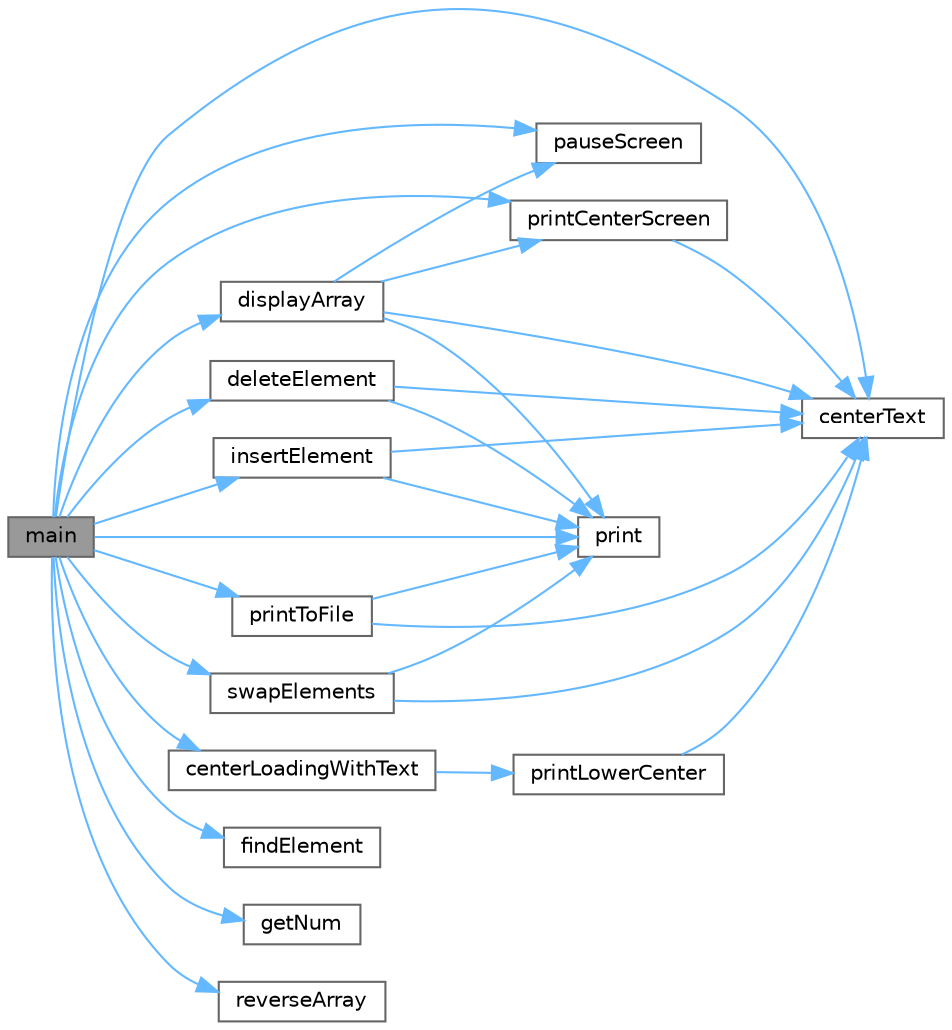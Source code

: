 digraph "main"
{
 // LATEX_PDF_SIZE
  bgcolor="transparent";
  edge [fontname=Helvetica,fontsize=10,labelfontname=Helvetica,labelfontsize=10];
  node [fontname=Helvetica,fontsize=10,shape=box,height=0.2,width=0.4];
  rankdir="LR";
  Node1 [id="Node000001",label="main",height=0.2,width=0.4,color="gray40", fillcolor="grey60", style="filled", fontcolor="black",tooltip=" "];
  Node1 -> Node2 [id="edge1_Node000001_Node000002",color="steelblue1",style="solid",tooltip=" "];
  Node2 [id="Node000002",label="centerLoadingWithText",height=0.2,width=0.4,color="grey40", fillcolor="white", style="filled",URL="$alternative_8cpp.html#a64483af96ab551ae4f66d339789b3f74",tooltip="Center loading animation with text."];
  Node2 -> Node3 [id="edge2_Node000002_Node000003",color="steelblue1",style="solid",tooltip=" "];
  Node3 [id="Node000003",label="printLowerCenter",height=0.2,width=0.4,color="grey40", fillcolor="white", style="filled",URL="$consoleprint_8h.html#ae43d4d13aaaf43851bd601eed82fc95c",tooltip="Print the text in the center horizontally and lower vertically of the terminal."];
  Node3 -> Node4 [id="edge3_Node000003_Node000004",color="steelblue1",style="solid",tooltip=" "];
  Node4 [id="Node000004",label="centerText",height=0.2,width=0.4,color="grey40", fillcolor="white", style="filled",URL="$consoleprint_8h.html#a189c97b2b7bb15c3f651d4c759f57620",tooltip="Center the text in the terminal."];
  Node1 -> Node4 [id="edge4_Node000001_Node000004",color="steelblue1",style="solid",tooltip=" "];
  Node1 -> Node5 [id="edge5_Node000001_Node000005",color="steelblue1",style="solid",tooltip=" "];
  Node5 [id="Node000005",label="deleteElement",height=0.2,width=0.4,color="grey40", fillcolor="white", style="filled",URL="$alternative_8cpp.html#acc369601e2ff697e3e0c3af9077f91ff",tooltip="delete an element at a given position"];
  Node5 -> Node4 [id="edge6_Node000005_Node000004",color="steelblue1",style="solid",tooltip=" "];
  Node5 -> Node6 [id="edge7_Node000005_Node000006",color="steelblue1",style="solid",tooltip=" "];
  Node6 [id="Node000006",label="print",height=0.2,width=0.4,color="grey40", fillcolor="white", style="filled",URL="$print_8h.html#af04078888e447f948566919c3858fe47",tooltip="print the value to the console with new line at the end"];
  Node1 -> Node7 [id="edge8_Node000001_Node000007",color="steelblue1",style="solid",tooltip=" "];
  Node7 [id="Node000007",label="displayArray",height=0.2,width=0.4,color="grey40", fillcolor="white", style="filled",URL="$alternative_8cpp.html#aa85b538c6b430f28a30a213baf5087d9",tooltip="Display the array contents."];
  Node7 -> Node4 [id="edge9_Node000007_Node000004",color="steelblue1",style="solid",tooltip=" "];
  Node7 -> Node8 [id="edge10_Node000007_Node000008",color="steelblue1",style="solid",tooltip=" "];
  Node8 [id="Node000008",label="pauseScreen",height=0.2,width=0.4,color="grey40", fillcolor="white", style="filled",URL="$handlepause_8h.html#aa2dfe82c1a9b8abacbe2f709c3cdafac",tooltip="pauses the screen and waits for user to press enter"];
  Node7 -> Node6 [id="edge11_Node000007_Node000006",color="steelblue1",style="solid",tooltip=" "];
  Node7 -> Node9 [id="edge12_Node000007_Node000009",color="steelblue1",style="solid",tooltip=" "];
  Node9 [id="Node000009",label="printCenterScreen",height=0.2,width=0.4,color="grey40", fillcolor="white", style="filled",URL="$consoleprint_8h.html#a25532492afc1e7cd67ad5fda5ccb5b9f",tooltip="Print the text in the center of the terminal."];
  Node9 -> Node4 [id="edge13_Node000009_Node000004",color="steelblue1",style="solid",tooltip=" "];
  Node1 -> Node10 [id="edge14_Node000001_Node000010",color="steelblue1",style="solid",tooltip=" "];
  Node10 [id="Node000010",label="findElement",height=0.2,width=0.4,color="grey40", fillcolor="white", style="filled",URL="$alternative_8cpp.html#ad2115b1416ce83821f829c7e510c0386",tooltip="Find an element in the array."];
  Node1 -> Node11 [id="edge15_Node000001_Node000011",color="steelblue1",style="solid",tooltip=" "];
  Node11 [id="Node000011",label="getNum",height=0.2,width=0.4,color="grey40", fillcolor="white", style="filled",URL="$snippets_8h.html#a9b061d9d3d742b1dc8f68e17377383bb",tooltip=" "];
  Node1 -> Node12 [id="edge16_Node000001_Node000012",color="steelblue1",style="solid",tooltip=" "];
  Node12 [id="Node000012",label="insertElement",height=0.2,width=0.4,color="grey40", fillcolor="white", style="filled",URL="$alternative_8cpp.html#aab382ddee73c6b98a146f3df5b13b4ad",tooltip="Insert an element at a given position."];
  Node12 -> Node4 [id="edge17_Node000012_Node000004",color="steelblue1",style="solid",tooltip=" "];
  Node12 -> Node6 [id="edge18_Node000012_Node000006",color="steelblue1",style="solid",tooltip=" "];
  Node1 -> Node8 [id="edge19_Node000001_Node000008",color="steelblue1",style="solid",tooltip=" "];
  Node1 -> Node6 [id="edge20_Node000001_Node000006",color="steelblue1",style="solid",tooltip=" "];
  Node1 -> Node9 [id="edge21_Node000001_Node000009",color="steelblue1",style="solid",tooltip=" "];
  Node1 -> Node13 [id="edge22_Node000001_Node000013",color="steelblue1",style="solid",tooltip=" "];
  Node13 [id="Node000013",label="printToFile",height=0.2,width=0.4,color="grey40", fillcolor="white", style="filled",URL="$alternative_8cpp.html#a7a0b1a9f7391b4858a9dc52a23c5a276",tooltip="Print the array contents to a file."];
  Node13 -> Node4 [id="edge23_Node000013_Node000004",color="steelblue1",style="solid",tooltip=" "];
  Node13 -> Node6 [id="edge24_Node000013_Node000006",color="steelblue1",style="solid",tooltip=" "];
  Node1 -> Node14 [id="edge25_Node000001_Node000014",color="steelblue1",style="solid",tooltip=" "];
  Node14 [id="Node000014",label="reverseArray",height=0.2,width=0.4,color="grey40", fillcolor="white", style="filled",URL="$alternative_8cpp.html#adc726ef395ba98d2990de25c6b07503a",tooltip="Reverse the array contents."];
  Node1 -> Node15 [id="edge26_Node000001_Node000015",color="steelblue1",style="solid",tooltip=" "];
  Node15 [id="Node000015",label="swapElements",height=0.2,width=0.4,color="grey40", fillcolor="white", style="filled",URL="$alternative_8cpp.html#a9d467e51f99d5f359d7c4220801c575d",tooltip="swap two elements at given positions"];
  Node15 -> Node4 [id="edge27_Node000015_Node000004",color="steelblue1",style="solid",tooltip=" "];
  Node15 -> Node6 [id="edge28_Node000015_Node000006",color="steelblue1",style="solid",tooltip=" "];
}
